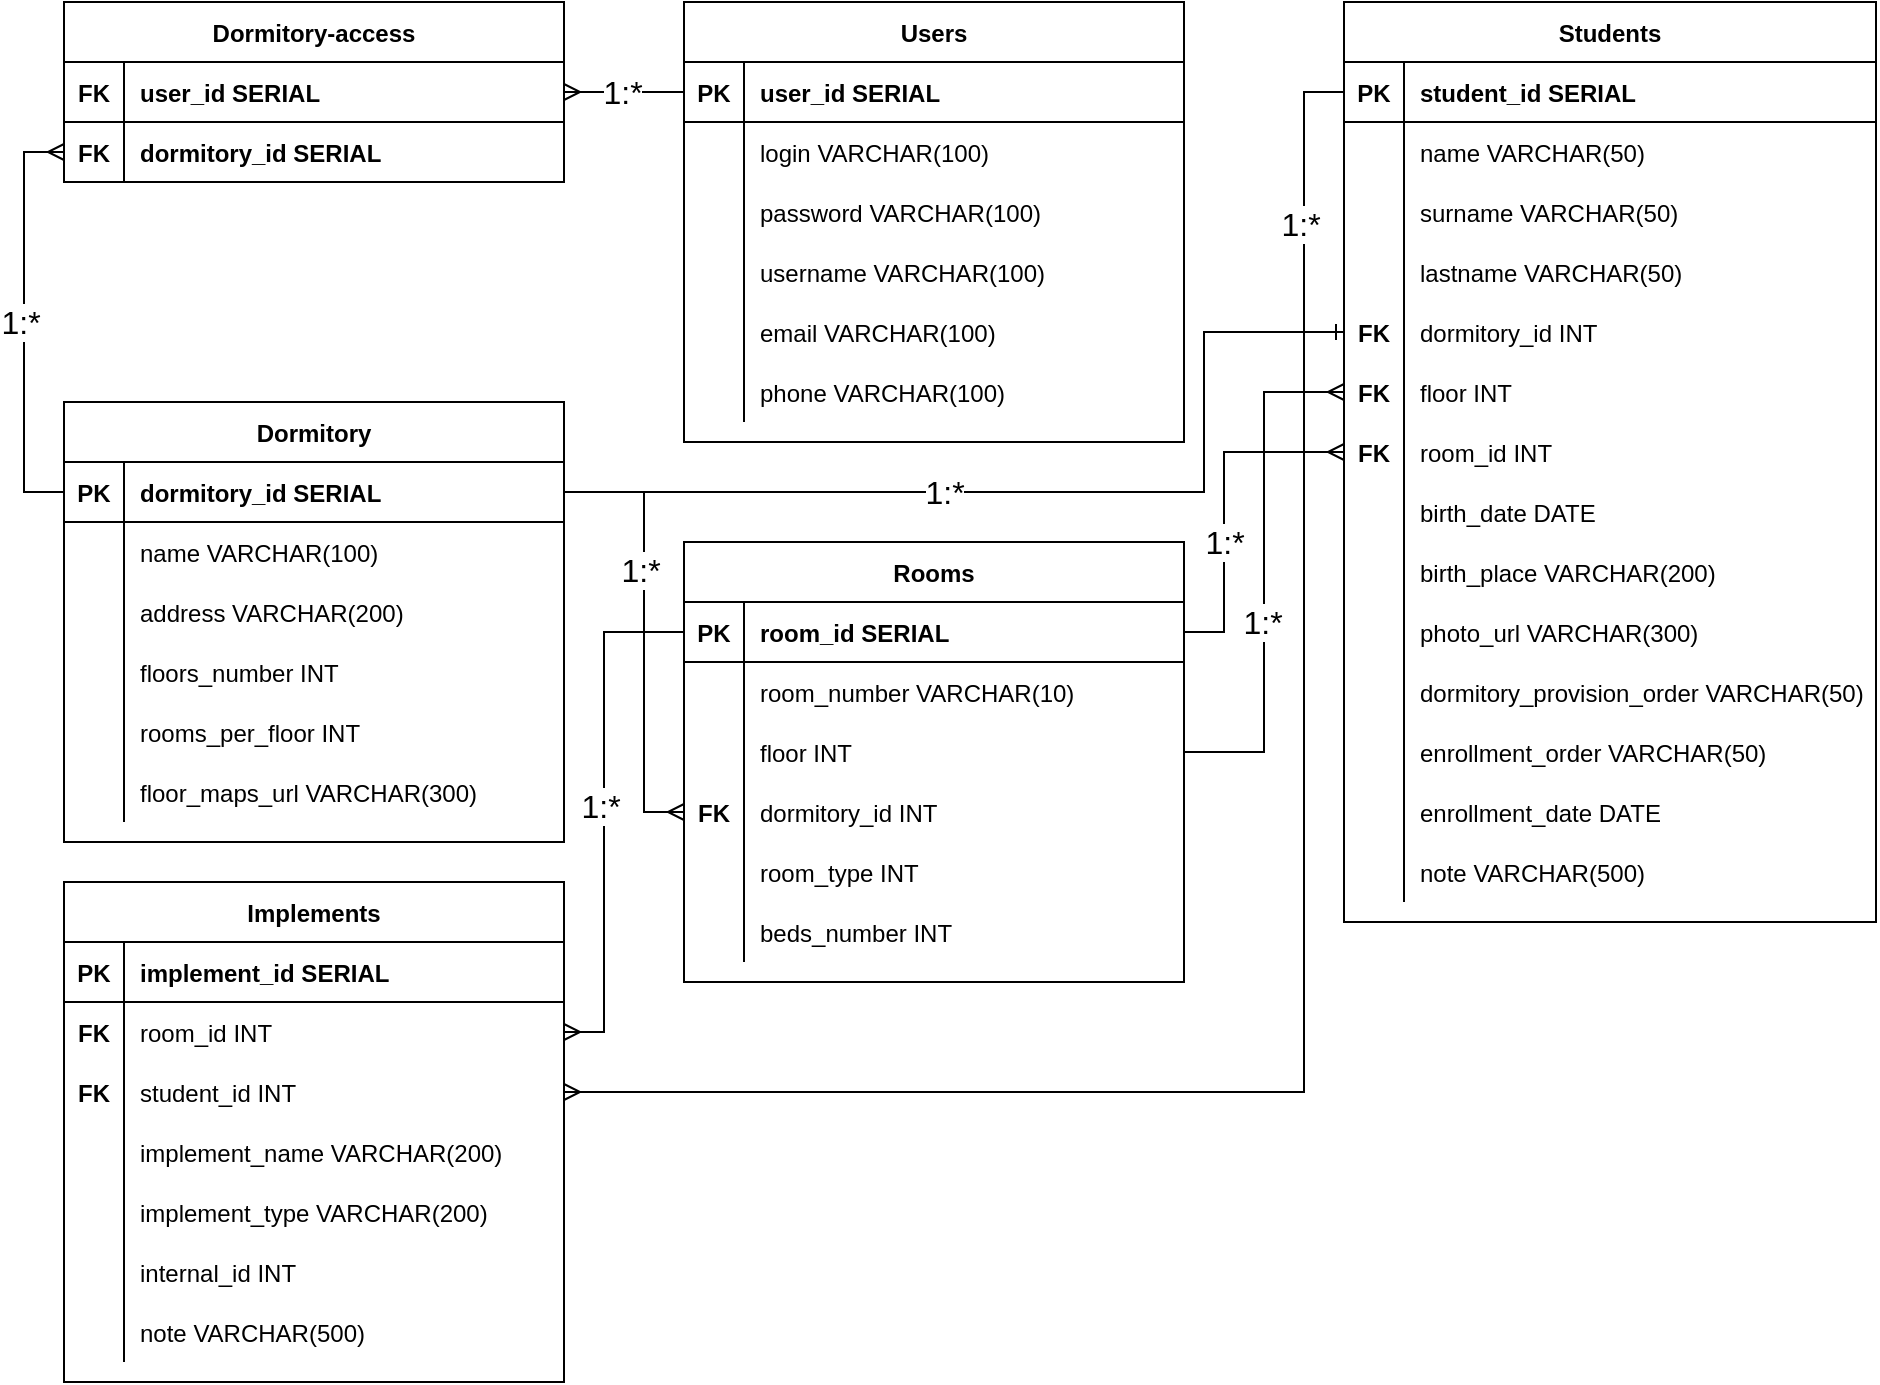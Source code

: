 <mxfile version="22.1.8" type="github">
  <diagram name="Страница — 1" id="2twtzxO1_h7WXQOhaJLX">
    <mxGraphModel dx="1889" dy="571" grid="1" gridSize="10" guides="1" tooltips="1" connect="1" arrows="1" fold="1" page="1" pageScale="1" pageWidth="827" pageHeight="1169" math="0" shadow="0">
      <root>
        <mxCell id="0" />
        <mxCell id="1" parent="0" />
        <mxCell id="hu3KizZ-rJHb__WASG35-1" value="Students" style="shape=table;startSize=30;container=1;collapsible=1;childLayout=tableLayout;fixedRows=1;rowLines=0;fontStyle=1;align=center;resizeLast=1;" parent="1" vertex="1">
          <mxGeometry x="440" y="120" width="266" height="460" as="geometry" />
        </mxCell>
        <mxCell id="hu3KizZ-rJHb__WASG35-2" value="" style="shape=partialRectangle;collapsible=0;dropTarget=0;pointerEvents=0;fillColor=none;points=[[0,0.5],[1,0.5]];portConstraint=eastwest;top=0;left=0;right=0;bottom=1;" parent="hu3KizZ-rJHb__WASG35-1" vertex="1">
          <mxGeometry y="30" width="266" height="30" as="geometry" />
        </mxCell>
        <mxCell id="hu3KizZ-rJHb__WASG35-3" value="PK" style="shape=partialRectangle;overflow=hidden;connectable=0;fillColor=none;top=0;left=0;bottom=0;right=0;fontStyle=1;" parent="hu3KizZ-rJHb__WASG35-2" vertex="1">
          <mxGeometry width="30" height="30" as="geometry">
            <mxRectangle width="30" height="30" as="alternateBounds" />
          </mxGeometry>
        </mxCell>
        <mxCell id="hu3KizZ-rJHb__WASG35-4" value="student_id SERIAL" style="shape=partialRectangle;overflow=hidden;connectable=0;fillColor=none;top=0;left=0;bottom=0;right=0;align=left;spacingLeft=6;fontStyle=1;" parent="hu3KizZ-rJHb__WASG35-2" vertex="1">
          <mxGeometry x="30" width="236" height="30" as="geometry">
            <mxRectangle width="236" height="30" as="alternateBounds" />
          </mxGeometry>
        </mxCell>
        <mxCell id="hu3KizZ-rJHb__WASG35-5" value="" style="shape=partialRectangle;collapsible=0;dropTarget=0;pointerEvents=0;fillColor=none;points=[[0,0.5],[1,0.5]];portConstraint=eastwest;top=0;left=0;right=0;bottom=0;" parent="hu3KizZ-rJHb__WASG35-1" vertex="1">
          <mxGeometry y="60" width="266" height="30" as="geometry" />
        </mxCell>
        <mxCell id="hu3KizZ-rJHb__WASG35-6" value="" style="shape=partialRectangle;overflow=hidden;connectable=0;fillColor=none;top=0;left=0;bottom=0;right=0;" parent="hu3KizZ-rJHb__WASG35-5" vertex="1">
          <mxGeometry width="30" height="30" as="geometry">
            <mxRectangle width="30" height="30" as="alternateBounds" />
          </mxGeometry>
        </mxCell>
        <mxCell id="hu3KizZ-rJHb__WASG35-7" value="name VARCHAR(50)" style="shape=partialRectangle;overflow=hidden;connectable=0;fillColor=none;top=0;left=0;bottom=0;right=0;align=left;spacingLeft=6;" parent="hu3KizZ-rJHb__WASG35-5" vertex="1">
          <mxGeometry x="30" width="236" height="30" as="geometry">
            <mxRectangle width="236" height="30" as="alternateBounds" />
          </mxGeometry>
        </mxCell>
        <mxCell id="hu3KizZ-rJHb__WASG35-8" value="" style="shape=partialRectangle;collapsible=0;dropTarget=0;pointerEvents=0;fillColor=none;points=[[0,0.5],[1,0.5]];portConstraint=eastwest;top=0;left=0;right=0;bottom=0;" parent="hu3KizZ-rJHb__WASG35-1" vertex="1">
          <mxGeometry y="90" width="266" height="30" as="geometry" />
        </mxCell>
        <mxCell id="hu3KizZ-rJHb__WASG35-9" value="" style="shape=partialRectangle;overflow=hidden;connectable=0;fillColor=none;top=0;left=0;bottom=0;right=0;" parent="hu3KizZ-rJHb__WASG35-8" vertex="1">
          <mxGeometry width="30" height="30" as="geometry">
            <mxRectangle width="30" height="30" as="alternateBounds" />
          </mxGeometry>
        </mxCell>
        <mxCell id="hu3KizZ-rJHb__WASG35-10" value="surname VARCHAR(50)" style="shape=partialRectangle;overflow=hidden;connectable=0;fillColor=none;top=0;left=0;bottom=0;right=0;align=left;spacingLeft=6;" parent="hu3KizZ-rJHb__WASG35-8" vertex="1">
          <mxGeometry x="30" width="236" height="30" as="geometry">
            <mxRectangle width="236" height="30" as="alternateBounds" />
          </mxGeometry>
        </mxCell>
        <mxCell id="hu3KizZ-rJHb__WASG35-11" value="" style="shape=partialRectangle;collapsible=0;dropTarget=0;pointerEvents=0;fillColor=none;points=[[0,0.5],[1,0.5]];portConstraint=eastwest;top=0;left=0;right=0;bottom=0;" parent="hu3KizZ-rJHb__WASG35-1" vertex="1">
          <mxGeometry y="120" width="266" height="30" as="geometry" />
        </mxCell>
        <mxCell id="hu3KizZ-rJHb__WASG35-12" value="" style="shape=partialRectangle;overflow=hidden;connectable=0;fillColor=none;top=0;left=0;bottom=0;right=0;" parent="hu3KizZ-rJHb__WASG35-11" vertex="1">
          <mxGeometry width="30" height="30" as="geometry">
            <mxRectangle width="30" height="30" as="alternateBounds" />
          </mxGeometry>
        </mxCell>
        <mxCell id="hu3KizZ-rJHb__WASG35-13" value="lastname VARCHAR(50)" style="shape=partialRectangle;overflow=hidden;connectable=0;fillColor=none;top=0;left=0;bottom=0;right=0;align=left;spacingLeft=6;" parent="hu3KizZ-rJHb__WASG35-11" vertex="1">
          <mxGeometry x="30" width="236" height="30" as="geometry">
            <mxRectangle width="236" height="30" as="alternateBounds" />
          </mxGeometry>
        </mxCell>
        <mxCell id="hu3KizZ-rJHb__WASG35-14" value="" style="shape=partialRectangle;collapsible=0;dropTarget=0;pointerEvents=0;fillColor=none;points=[[0,0.5],[1,0.5]];portConstraint=eastwest;top=0;left=0;right=0;bottom=0;" parent="hu3KizZ-rJHb__WASG35-1" vertex="1">
          <mxGeometry y="150" width="266" height="30" as="geometry" />
        </mxCell>
        <mxCell id="hu3KizZ-rJHb__WASG35-15" value="FK" style="shape=partialRectangle;overflow=hidden;connectable=0;fillColor=none;top=0;left=0;bottom=0;right=0;fontStyle=1" parent="hu3KizZ-rJHb__WASG35-14" vertex="1">
          <mxGeometry width="30" height="30" as="geometry">
            <mxRectangle width="30" height="30" as="alternateBounds" />
          </mxGeometry>
        </mxCell>
        <mxCell id="hu3KizZ-rJHb__WASG35-16" value="dormitory_id INT" style="shape=partialRectangle;overflow=hidden;connectable=0;fillColor=none;top=0;left=0;bottom=0;right=0;align=left;spacingLeft=6;" parent="hu3KizZ-rJHb__WASG35-14" vertex="1">
          <mxGeometry x="30" width="236" height="30" as="geometry">
            <mxRectangle width="236" height="30" as="alternateBounds" />
          </mxGeometry>
        </mxCell>
        <mxCell id="hu3KizZ-rJHb__WASG35-36" value="" style="shape=partialRectangle;collapsible=0;dropTarget=0;pointerEvents=0;fillColor=none;points=[[0,0.5],[1,0.5]];portConstraint=eastwest;top=0;left=0;right=0;bottom=0;" parent="hu3KizZ-rJHb__WASG35-1" vertex="1">
          <mxGeometry y="180" width="266" height="30" as="geometry" />
        </mxCell>
        <mxCell id="hu3KizZ-rJHb__WASG35-37" value="FK" style="shape=partialRectangle;overflow=hidden;connectable=0;fillColor=none;top=0;left=0;bottom=0;right=0;fontStyle=1" parent="hu3KizZ-rJHb__WASG35-36" vertex="1">
          <mxGeometry width="30" height="30" as="geometry">
            <mxRectangle width="30" height="30" as="alternateBounds" />
          </mxGeometry>
        </mxCell>
        <mxCell id="hu3KizZ-rJHb__WASG35-38" value="floor INT" style="shape=partialRectangle;overflow=hidden;connectable=0;fillColor=none;top=0;left=0;bottom=0;right=0;align=left;spacingLeft=6;" parent="hu3KizZ-rJHb__WASG35-36" vertex="1">
          <mxGeometry x="30" width="236" height="30" as="geometry">
            <mxRectangle width="236" height="30" as="alternateBounds" />
          </mxGeometry>
        </mxCell>
        <mxCell id="hu3KizZ-rJHb__WASG35-39" value="" style="shape=partialRectangle;collapsible=0;dropTarget=0;pointerEvents=0;fillColor=none;points=[[0,0.5],[1,0.5]];portConstraint=eastwest;top=0;left=0;right=0;bottom=0;" parent="hu3KizZ-rJHb__WASG35-1" vertex="1">
          <mxGeometry y="210" width="266" height="30" as="geometry" />
        </mxCell>
        <mxCell id="hu3KizZ-rJHb__WASG35-40" value="FK" style="shape=partialRectangle;overflow=hidden;connectable=0;fillColor=none;top=0;left=0;bottom=0;right=0;fontStyle=1" parent="hu3KizZ-rJHb__WASG35-39" vertex="1">
          <mxGeometry width="30" height="30" as="geometry">
            <mxRectangle width="30" height="30" as="alternateBounds" />
          </mxGeometry>
        </mxCell>
        <mxCell id="hu3KizZ-rJHb__WASG35-41" value="room_id INT" style="shape=partialRectangle;overflow=hidden;connectable=0;fillColor=none;top=0;left=0;bottom=0;right=0;align=left;spacingLeft=6;" parent="hu3KizZ-rJHb__WASG35-39" vertex="1">
          <mxGeometry x="30" width="236" height="30" as="geometry">
            <mxRectangle width="236" height="30" as="alternateBounds" />
          </mxGeometry>
        </mxCell>
        <mxCell id="hu3KizZ-rJHb__WASG35-42" value="" style="shape=partialRectangle;collapsible=0;dropTarget=0;pointerEvents=0;fillColor=none;points=[[0,0.5],[1,0.5]];portConstraint=eastwest;top=0;left=0;right=0;bottom=0;" parent="hu3KizZ-rJHb__WASG35-1" vertex="1">
          <mxGeometry y="240" width="266" height="30" as="geometry" />
        </mxCell>
        <mxCell id="hu3KizZ-rJHb__WASG35-43" value="" style="shape=partialRectangle;overflow=hidden;connectable=0;fillColor=none;top=0;left=0;bottom=0;right=0;" parent="hu3KizZ-rJHb__WASG35-42" vertex="1">
          <mxGeometry width="30" height="30" as="geometry">
            <mxRectangle width="30" height="30" as="alternateBounds" />
          </mxGeometry>
        </mxCell>
        <mxCell id="hu3KizZ-rJHb__WASG35-44" value="birth_date DATE" style="shape=partialRectangle;overflow=hidden;connectable=0;fillColor=none;top=0;left=0;bottom=0;right=0;align=left;spacingLeft=6;" parent="hu3KizZ-rJHb__WASG35-42" vertex="1">
          <mxGeometry x="30" width="236" height="30" as="geometry">
            <mxRectangle width="236" height="30" as="alternateBounds" />
          </mxGeometry>
        </mxCell>
        <mxCell id="tnhvwrG5UX3Bv0iWoxQa-13" value="" style="shape=partialRectangle;collapsible=0;dropTarget=0;pointerEvents=0;fillColor=none;points=[[0,0.5],[1,0.5]];portConstraint=eastwest;top=0;left=0;right=0;bottom=0;" parent="hu3KizZ-rJHb__WASG35-1" vertex="1">
          <mxGeometry y="270" width="266" height="30" as="geometry" />
        </mxCell>
        <mxCell id="tnhvwrG5UX3Bv0iWoxQa-14" value="" style="shape=partialRectangle;overflow=hidden;connectable=0;fillColor=none;top=0;left=0;bottom=0;right=0;" parent="tnhvwrG5UX3Bv0iWoxQa-13" vertex="1">
          <mxGeometry width="30" height="30" as="geometry">
            <mxRectangle width="30" height="30" as="alternateBounds" />
          </mxGeometry>
        </mxCell>
        <mxCell id="tnhvwrG5UX3Bv0iWoxQa-15" value="birth_place VARCHAR(200)" style="shape=partialRectangle;overflow=hidden;connectable=0;fillColor=none;top=0;left=0;bottom=0;right=0;align=left;spacingLeft=6;" parent="tnhvwrG5UX3Bv0iWoxQa-13" vertex="1">
          <mxGeometry x="30" width="236" height="30" as="geometry">
            <mxRectangle width="236" height="30" as="alternateBounds" />
          </mxGeometry>
        </mxCell>
        <mxCell id="tnhvwrG5UX3Bv0iWoxQa-1" value="" style="shape=partialRectangle;collapsible=0;dropTarget=0;pointerEvents=0;fillColor=none;points=[[0,0.5],[1,0.5]];portConstraint=eastwest;top=0;left=0;right=0;bottom=0;" parent="hu3KizZ-rJHb__WASG35-1" vertex="1">
          <mxGeometry y="300" width="266" height="30" as="geometry" />
        </mxCell>
        <mxCell id="tnhvwrG5UX3Bv0iWoxQa-2" value="" style="shape=partialRectangle;overflow=hidden;connectable=0;fillColor=none;top=0;left=0;bottom=0;right=0;" parent="tnhvwrG5UX3Bv0iWoxQa-1" vertex="1">
          <mxGeometry width="30" height="30" as="geometry">
            <mxRectangle width="30" height="30" as="alternateBounds" />
          </mxGeometry>
        </mxCell>
        <mxCell id="tnhvwrG5UX3Bv0iWoxQa-3" value="photo_url VARCHAR(300)" style="shape=partialRectangle;overflow=hidden;connectable=0;fillColor=none;top=0;left=0;bottom=0;right=0;align=left;spacingLeft=6;" parent="tnhvwrG5UX3Bv0iWoxQa-1" vertex="1">
          <mxGeometry x="30" width="236" height="30" as="geometry">
            <mxRectangle width="236" height="30" as="alternateBounds" />
          </mxGeometry>
        </mxCell>
        <mxCell id="tnhvwrG5UX3Bv0iWoxQa-7" value="" style="shape=partialRectangle;collapsible=0;dropTarget=0;pointerEvents=0;fillColor=none;points=[[0,0.5],[1,0.5]];portConstraint=eastwest;top=0;left=0;right=0;bottom=0;" parent="hu3KizZ-rJHb__WASG35-1" vertex="1">
          <mxGeometry y="330" width="266" height="30" as="geometry" />
        </mxCell>
        <mxCell id="tnhvwrG5UX3Bv0iWoxQa-8" value="" style="shape=partialRectangle;overflow=hidden;connectable=0;fillColor=none;top=0;left=0;bottom=0;right=0;" parent="tnhvwrG5UX3Bv0iWoxQa-7" vertex="1">
          <mxGeometry width="30" height="30" as="geometry">
            <mxRectangle width="30" height="30" as="alternateBounds" />
          </mxGeometry>
        </mxCell>
        <mxCell id="tnhvwrG5UX3Bv0iWoxQa-9" value="dormitory_provision_order VARCHAR(50)" style="shape=partialRectangle;overflow=hidden;connectable=0;fillColor=none;top=0;left=0;bottom=0;right=0;align=left;spacingLeft=6;" parent="tnhvwrG5UX3Bv0iWoxQa-7" vertex="1">
          <mxGeometry x="30" width="236" height="30" as="geometry">
            <mxRectangle width="236" height="30" as="alternateBounds" />
          </mxGeometry>
        </mxCell>
        <mxCell id="tnhvwrG5UX3Bv0iWoxQa-4" value="" style="shape=partialRectangle;collapsible=0;dropTarget=0;pointerEvents=0;fillColor=none;points=[[0,0.5],[1,0.5]];portConstraint=eastwest;top=0;left=0;right=0;bottom=0;" parent="hu3KizZ-rJHb__WASG35-1" vertex="1">
          <mxGeometry y="360" width="266" height="30" as="geometry" />
        </mxCell>
        <mxCell id="tnhvwrG5UX3Bv0iWoxQa-5" value="" style="shape=partialRectangle;overflow=hidden;connectable=0;fillColor=none;top=0;left=0;bottom=0;right=0;" parent="tnhvwrG5UX3Bv0iWoxQa-4" vertex="1">
          <mxGeometry width="30" height="30" as="geometry">
            <mxRectangle width="30" height="30" as="alternateBounds" />
          </mxGeometry>
        </mxCell>
        <mxCell id="tnhvwrG5UX3Bv0iWoxQa-6" value="enrollment_order VARCHAR(50)" style="shape=partialRectangle;overflow=hidden;connectable=0;fillColor=none;top=0;left=0;bottom=0;right=0;align=left;spacingLeft=6;" parent="tnhvwrG5UX3Bv0iWoxQa-4" vertex="1">
          <mxGeometry x="30" width="236" height="30" as="geometry">
            <mxRectangle width="236" height="30" as="alternateBounds" />
          </mxGeometry>
        </mxCell>
        <mxCell id="tnhvwrG5UX3Bv0iWoxQa-10" value="" style="shape=partialRectangle;collapsible=0;dropTarget=0;pointerEvents=0;fillColor=none;points=[[0,0.5],[1,0.5]];portConstraint=eastwest;top=0;left=0;right=0;bottom=0;" parent="hu3KizZ-rJHb__WASG35-1" vertex="1">
          <mxGeometry y="390" width="266" height="30" as="geometry" />
        </mxCell>
        <mxCell id="tnhvwrG5UX3Bv0iWoxQa-11" value="" style="shape=partialRectangle;overflow=hidden;connectable=0;fillColor=none;top=0;left=0;bottom=0;right=0;" parent="tnhvwrG5UX3Bv0iWoxQa-10" vertex="1">
          <mxGeometry width="30" height="30" as="geometry">
            <mxRectangle width="30" height="30" as="alternateBounds" />
          </mxGeometry>
        </mxCell>
        <mxCell id="tnhvwrG5UX3Bv0iWoxQa-12" value="enrollment_date DATE" style="shape=partialRectangle;overflow=hidden;connectable=0;fillColor=none;top=0;left=0;bottom=0;right=0;align=left;spacingLeft=6;" parent="tnhvwrG5UX3Bv0iWoxQa-10" vertex="1">
          <mxGeometry x="30" width="236" height="30" as="geometry">
            <mxRectangle width="236" height="30" as="alternateBounds" />
          </mxGeometry>
        </mxCell>
        <mxCell id="hDJ1KZS9nycGnix6XqP1-1" value="" style="shape=partialRectangle;collapsible=0;dropTarget=0;pointerEvents=0;fillColor=none;points=[[0,0.5],[1,0.5]];portConstraint=eastwest;top=0;left=0;right=0;bottom=0;" parent="hu3KizZ-rJHb__WASG35-1" vertex="1">
          <mxGeometry y="420" width="266" height="30" as="geometry" />
        </mxCell>
        <mxCell id="hDJ1KZS9nycGnix6XqP1-2" value="" style="shape=partialRectangle;overflow=hidden;connectable=0;fillColor=none;top=0;left=0;bottom=0;right=0;" parent="hDJ1KZS9nycGnix6XqP1-1" vertex="1">
          <mxGeometry width="30" height="30" as="geometry">
            <mxRectangle width="30" height="30" as="alternateBounds" />
          </mxGeometry>
        </mxCell>
        <mxCell id="hDJ1KZS9nycGnix6XqP1-3" value="note VARCHAR(500)" style="shape=partialRectangle;overflow=hidden;connectable=0;fillColor=none;top=0;left=0;bottom=0;right=0;align=left;spacingLeft=6;" parent="hDJ1KZS9nycGnix6XqP1-1" vertex="1">
          <mxGeometry x="30" width="236" height="30" as="geometry">
            <mxRectangle width="236" height="30" as="alternateBounds" />
          </mxGeometry>
        </mxCell>
        <mxCell id="hu3KizZ-rJHb__WASG35-20" value="Users" style="shape=table;startSize=30;container=1;collapsible=1;childLayout=tableLayout;fixedRows=1;rowLines=0;fontStyle=1;align=center;resizeLast=1;" parent="1" vertex="1">
          <mxGeometry x="110" y="120" width="250" height="220" as="geometry" />
        </mxCell>
        <mxCell id="hu3KizZ-rJHb__WASG35-21" value="" style="shape=partialRectangle;collapsible=0;dropTarget=0;pointerEvents=0;fillColor=none;points=[[0,0.5],[1,0.5]];portConstraint=eastwest;top=0;left=0;right=0;bottom=1;" parent="hu3KizZ-rJHb__WASG35-20" vertex="1">
          <mxGeometry y="30" width="250" height="30" as="geometry" />
        </mxCell>
        <mxCell id="hu3KizZ-rJHb__WASG35-22" value="PK" style="shape=partialRectangle;overflow=hidden;connectable=0;fillColor=none;top=0;left=0;bottom=0;right=0;fontStyle=1;" parent="hu3KizZ-rJHb__WASG35-21" vertex="1">
          <mxGeometry width="30" height="30" as="geometry">
            <mxRectangle width="30" height="30" as="alternateBounds" />
          </mxGeometry>
        </mxCell>
        <mxCell id="hu3KizZ-rJHb__WASG35-23" value="user_id SERIAL" style="shape=partialRectangle;overflow=hidden;connectable=0;fillColor=none;top=0;left=0;bottom=0;right=0;align=left;spacingLeft=6;fontStyle=1;" parent="hu3KizZ-rJHb__WASG35-21" vertex="1">
          <mxGeometry x="30" width="220" height="30" as="geometry">
            <mxRectangle width="220" height="30" as="alternateBounds" />
          </mxGeometry>
        </mxCell>
        <mxCell id="hu3KizZ-rJHb__WASG35-24" value="" style="shape=partialRectangle;collapsible=0;dropTarget=0;pointerEvents=0;fillColor=none;points=[[0,0.5],[1,0.5]];portConstraint=eastwest;top=0;left=0;right=0;bottom=0;" parent="hu3KizZ-rJHb__WASG35-20" vertex="1">
          <mxGeometry y="60" width="250" height="30" as="geometry" />
        </mxCell>
        <mxCell id="hu3KizZ-rJHb__WASG35-25" value="" style="shape=partialRectangle;overflow=hidden;connectable=0;fillColor=none;top=0;left=0;bottom=0;right=0;" parent="hu3KizZ-rJHb__WASG35-24" vertex="1">
          <mxGeometry width="30" height="30" as="geometry">
            <mxRectangle width="30" height="30" as="alternateBounds" />
          </mxGeometry>
        </mxCell>
        <mxCell id="hu3KizZ-rJHb__WASG35-26" value="login VARCHAR(100)" style="shape=partialRectangle;overflow=hidden;connectable=0;fillColor=none;top=0;left=0;bottom=0;right=0;align=left;spacingLeft=6;" parent="hu3KizZ-rJHb__WASG35-24" vertex="1">
          <mxGeometry x="30" width="220" height="30" as="geometry">
            <mxRectangle width="220" height="30" as="alternateBounds" />
          </mxGeometry>
        </mxCell>
        <mxCell id="hu3KizZ-rJHb__WASG35-27" value="" style="shape=partialRectangle;collapsible=0;dropTarget=0;pointerEvents=0;fillColor=none;points=[[0,0.5],[1,0.5]];portConstraint=eastwest;top=0;left=0;right=0;bottom=0;" parent="hu3KizZ-rJHb__WASG35-20" vertex="1">
          <mxGeometry y="90" width="250" height="30" as="geometry" />
        </mxCell>
        <mxCell id="hu3KizZ-rJHb__WASG35-28" value="" style="shape=partialRectangle;overflow=hidden;connectable=0;fillColor=none;top=0;left=0;bottom=0;right=0;" parent="hu3KizZ-rJHb__WASG35-27" vertex="1">
          <mxGeometry width="30" height="30" as="geometry">
            <mxRectangle width="30" height="30" as="alternateBounds" />
          </mxGeometry>
        </mxCell>
        <mxCell id="hu3KizZ-rJHb__WASG35-29" value="password VARCHAR(100)" style="shape=partialRectangle;overflow=hidden;connectable=0;fillColor=none;top=0;left=0;bottom=0;right=0;align=left;spacingLeft=6;" parent="hu3KizZ-rJHb__WASG35-27" vertex="1">
          <mxGeometry x="30" width="220" height="30" as="geometry">
            <mxRectangle width="220" height="30" as="alternateBounds" />
          </mxGeometry>
        </mxCell>
        <mxCell id="tnhvwrG5UX3Bv0iWoxQa-86" value="" style="shape=partialRectangle;collapsible=0;dropTarget=0;pointerEvents=0;fillColor=none;points=[[0,0.5],[1,0.5]];portConstraint=eastwest;top=0;left=0;right=0;bottom=0;" parent="hu3KizZ-rJHb__WASG35-20" vertex="1">
          <mxGeometry y="120" width="250" height="30" as="geometry" />
        </mxCell>
        <mxCell id="tnhvwrG5UX3Bv0iWoxQa-87" value="" style="shape=partialRectangle;overflow=hidden;connectable=0;fillColor=none;top=0;left=0;bottom=0;right=0;" parent="tnhvwrG5UX3Bv0iWoxQa-86" vertex="1">
          <mxGeometry width="30" height="30" as="geometry">
            <mxRectangle width="30" height="30" as="alternateBounds" />
          </mxGeometry>
        </mxCell>
        <mxCell id="tnhvwrG5UX3Bv0iWoxQa-88" value="username VARCHAR(100)" style="shape=partialRectangle;overflow=hidden;connectable=0;fillColor=none;top=0;left=0;bottom=0;right=0;align=left;spacingLeft=6;" parent="tnhvwrG5UX3Bv0iWoxQa-86" vertex="1">
          <mxGeometry x="30" width="220" height="30" as="geometry">
            <mxRectangle width="220" height="30" as="alternateBounds" />
          </mxGeometry>
        </mxCell>
        <mxCell id="hu3KizZ-rJHb__WASG35-30" value="" style="shape=partialRectangle;collapsible=0;dropTarget=0;pointerEvents=0;fillColor=none;points=[[0,0.5],[1,0.5]];portConstraint=eastwest;top=0;left=0;right=0;bottom=0;" parent="hu3KizZ-rJHb__WASG35-20" vertex="1">
          <mxGeometry y="150" width="250" height="30" as="geometry" />
        </mxCell>
        <mxCell id="hu3KizZ-rJHb__WASG35-31" value="" style="shape=partialRectangle;overflow=hidden;connectable=0;fillColor=none;top=0;left=0;bottom=0;right=0;" parent="hu3KizZ-rJHb__WASG35-30" vertex="1">
          <mxGeometry width="30" height="30" as="geometry">
            <mxRectangle width="30" height="30" as="alternateBounds" />
          </mxGeometry>
        </mxCell>
        <mxCell id="hu3KizZ-rJHb__WASG35-32" value="email VARCHAR(100)" style="shape=partialRectangle;overflow=hidden;connectable=0;fillColor=none;top=0;left=0;bottom=0;right=0;align=left;spacingLeft=6;" parent="hu3KizZ-rJHb__WASG35-30" vertex="1">
          <mxGeometry x="30" width="220" height="30" as="geometry">
            <mxRectangle width="220" height="30" as="alternateBounds" />
          </mxGeometry>
        </mxCell>
        <mxCell id="hu3KizZ-rJHb__WASG35-33" value="" style="shape=partialRectangle;collapsible=0;dropTarget=0;pointerEvents=0;fillColor=none;points=[[0,0.5],[1,0.5]];portConstraint=eastwest;top=0;left=0;right=0;bottom=0;" parent="hu3KizZ-rJHb__WASG35-20" vertex="1">
          <mxGeometry y="180" width="250" height="30" as="geometry" />
        </mxCell>
        <mxCell id="hu3KizZ-rJHb__WASG35-34" value="" style="shape=partialRectangle;overflow=hidden;connectable=0;fillColor=none;top=0;left=0;bottom=0;right=0;" parent="hu3KizZ-rJHb__WASG35-33" vertex="1">
          <mxGeometry width="30" height="30" as="geometry">
            <mxRectangle width="30" height="30" as="alternateBounds" />
          </mxGeometry>
        </mxCell>
        <mxCell id="hu3KizZ-rJHb__WASG35-35" value="phone VARCHAR(100)" style="shape=partialRectangle;overflow=hidden;connectable=0;fillColor=none;top=0;left=0;bottom=0;right=0;align=left;spacingLeft=6;" parent="hu3KizZ-rJHb__WASG35-33" vertex="1">
          <mxGeometry x="30" width="220" height="30" as="geometry">
            <mxRectangle width="220" height="30" as="alternateBounds" />
          </mxGeometry>
        </mxCell>
        <mxCell id="tnhvwrG5UX3Bv0iWoxQa-19" value="Dormitory" style="shape=table;startSize=30;container=1;collapsible=1;childLayout=tableLayout;fixedRows=1;rowLines=0;fontStyle=1;align=center;resizeLast=1;" parent="1" vertex="1">
          <mxGeometry x="-200" y="320" width="250" height="220" as="geometry" />
        </mxCell>
        <mxCell id="tnhvwrG5UX3Bv0iWoxQa-20" value="" style="shape=partialRectangle;collapsible=0;dropTarget=0;pointerEvents=0;fillColor=none;points=[[0,0.5],[1,0.5]];portConstraint=eastwest;top=0;left=0;right=0;bottom=1;" parent="tnhvwrG5UX3Bv0iWoxQa-19" vertex="1">
          <mxGeometry y="30" width="250" height="30" as="geometry" />
        </mxCell>
        <mxCell id="tnhvwrG5UX3Bv0iWoxQa-21" value="PK" style="shape=partialRectangle;overflow=hidden;connectable=0;fillColor=none;top=0;left=0;bottom=0;right=0;fontStyle=1;" parent="tnhvwrG5UX3Bv0iWoxQa-20" vertex="1">
          <mxGeometry width="30" height="30" as="geometry">
            <mxRectangle width="30" height="30" as="alternateBounds" />
          </mxGeometry>
        </mxCell>
        <mxCell id="tnhvwrG5UX3Bv0iWoxQa-22" value="dormitory_id SERIAL" style="shape=partialRectangle;overflow=hidden;connectable=0;fillColor=none;top=0;left=0;bottom=0;right=0;align=left;spacingLeft=6;fontStyle=1;" parent="tnhvwrG5UX3Bv0iWoxQa-20" vertex="1">
          <mxGeometry x="30" width="220" height="30" as="geometry">
            <mxRectangle width="220" height="30" as="alternateBounds" />
          </mxGeometry>
        </mxCell>
        <mxCell id="tnhvwrG5UX3Bv0iWoxQa-23" value="" style="shape=partialRectangle;collapsible=0;dropTarget=0;pointerEvents=0;fillColor=none;points=[[0,0.5],[1,0.5]];portConstraint=eastwest;top=0;left=0;right=0;bottom=0;" parent="tnhvwrG5UX3Bv0iWoxQa-19" vertex="1">
          <mxGeometry y="60" width="250" height="30" as="geometry" />
        </mxCell>
        <mxCell id="tnhvwrG5UX3Bv0iWoxQa-24" value="" style="shape=partialRectangle;overflow=hidden;connectable=0;fillColor=none;top=0;left=0;bottom=0;right=0;" parent="tnhvwrG5UX3Bv0iWoxQa-23" vertex="1">
          <mxGeometry width="30" height="30" as="geometry">
            <mxRectangle width="30" height="30" as="alternateBounds" />
          </mxGeometry>
        </mxCell>
        <mxCell id="tnhvwrG5UX3Bv0iWoxQa-25" value="name VARCHAR(100)" style="shape=partialRectangle;overflow=hidden;connectable=0;fillColor=none;top=0;left=0;bottom=0;right=0;align=left;spacingLeft=6;" parent="tnhvwrG5UX3Bv0iWoxQa-23" vertex="1">
          <mxGeometry x="30" width="220" height="30" as="geometry">
            <mxRectangle width="220" height="30" as="alternateBounds" />
          </mxGeometry>
        </mxCell>
        <mxCell id="tnhvwrG5UX3Bv0iWoxQa-26" value="" style="shape=partialRectangle;collapsible=0;dropTarget=0;pointerEvents=0;fillColor=none;points=[[0,0.5],[1,0.5]];portConstraint=eastwest;top=0;left=0;right=0;bottom=0;" parent="tnhvwrG5UX3Bv0iWoxQa-19" vertex="1">
          <mxGeometry y="90" width="250" height="30" as="geometry" />
        </mxCell>
        <mxCell id="tnhvwrG5UX3Bv0iWoxQa-27" value="" style="shape=partialRectangle;overflow=hidden;connectable=0;fillColor=none;top=0;left=0;bottom=0;right=0;" parent="tnhvwrG5UX3Bv0iWoxQa-26" vertex="1">
          <mxGeometry width="30" height="30" as="geometry">
            <mxRectangle width="30" height="30" as="alternateBounds" />
          </mxGeometry>
        </mxCell>
        <mxCell id="tnhvwrG5UX3Bv0iWoxQa-28" value="address VARCHAR(200)" style="shape=partialRectangle;overflow=hidden;connectable=0;fillColor=none;top=0;left=0;bottom=0;right=0;align=left;spacingLeft=6;" parent="tnhvwrG5UX3Bv0iWoxQa-26" vertex="1">
          <mxGeometry x="30" width="220" height="30" as="geometry">
            <mxRectangle width="220" height="30" as="alternateBounds" />
          </mxGeometry>
        </mxCell>
        <mxCell id="tnhvwrG5UX3Bv0iWoxQa-29" value="" style="shape=partialRectangle;collapsible=0;dropTarget=0;pointerEvents=0;fillColor=none;points=[[0,0.5],[1,0.5]];portConstraint=eastwest;top=0;left=0;right=0;bottom=0;" parent="tnhvwrG5UX3Bv0iWoxQa-19" vertex="1">
          <mxGeometry y="120" width="250" height="30" as="geometry" />
        </mxCell>
        <mxCell id="tnhvwrG5UX3Bv0iWoxQa-30" value="" style="shape=partialRectangle;overflow=hidden;connectable=0;fillColor=none;top=0;left=0;bottom=0;right=0;" parent="tnhvwrG5UX3Bv0iWoxQa-29" vertex="1">
          <mxGeometry width="30" height="30" as="geometry">
            <mxRectangle width="30" height="30" as="alternateBounds" />
          </mxGeometry>
        </mxCell>
        <mxCell id="tnhvwrG5UX3Bv0iWoxQa-31" value="floors_number INT" style="shape=partialRectangle;overflow=hidden;connectable=0;fillColor=none;top=0;left=0;bottom=0;right=0;align=left;spacingLeft=6;" parent="tnhvwrG5UX3Bv0iWoxQa-29" vertex="1">
          <mxGeometry x="30" width="220" height="30" as="geometry">
            <mxRectangle width="220" height="30" as="alternateBounds" />
          </mxGeometry>
        </mxCell>
        <mxCell id="tnhvwrG5UX3Bv0iWoxQa-32" value="" style="shape=partialRectangle;collapsible=0;dropTarget=0;pointerEvents=0;fillColor=none;points=[[0,0.5],[1,0.5]];portConstraint=eastwest;top=0;left=0;right=0;bottom=0;" parent="tnhvwrG5UX3Bv0iWoxQa-19" vertex="1">
          <mxGeometry y="150" width="250" height="30" as="geometry" />
        </mxCell>
        <mxCell id="tnhvwrG5UX3Bv0iWoxQa-33" value="" style="shape=partialRectangle;overflow=hidden;connectable=0;fillColor=none;top=0;left=0;bottom=0;right=0;" parent="tnhvwrG5UX3Bv0iWoxQa-32" vertex="1">
          <mxGeometry width="30" height="30" as="geometry">
            <mxRectangle width="30" height="30" as="alternateBounds" />
          </mxGeometry>
        </mxCell>
        <mxCell id="tnhvwrG5UX3Bv0iWoxQa-34" value="rooms_per_floor INT" style="shape=partialRectangle;overflow=hidden;connectable=0;fillColor=none;top=0;left=0;bottom=0;right=0;align=left;spacingLeft=6;" parent="tnhvwrG5UX3Bv0iWoxQa-32" vertex="1">
          <mxGeometry x="30" width="220" height="30" as="geometry">
            <mxRectangle width="220" height="30" as="alternateBounds" />
          </mxGeometry>
        </mxCell>
        <mxCell id="tnhvwrG5UX3Bv0iWoxQa-35" value="" style="shape=partialRectangle;collapsible=0;dropTarget=0;pointerEvents=0;fillColor=none;points=[[0,0.5],[1,0.5]];portConstraint=eastwest;top=0;left=0;right=0;bottom=0;" parent="tnhvwrG5UX3Bv0iWoxQa-19" vertex="1">
          <mxGeometry y="180" width="250" height="30" as="geometry" />
        </mxCell>
        <mxCell id="tnhvwrG5UX3Bv0iWoxQa-36" value="" style="shape=partialRectangle;overflow=hidden;connectable=0;fillColor=none;top=0;left=0;bottom=0;right=0;" parent="tnhvwrG5UX3Bv0iWoxQa-35" vertex="1">
          <mxGeometry width="30" height="30" as="geometry">
            <mxRectangle width="30" height="30" as="alternateBounds" />
          </mxGeometry>
        </mxCell>
        <mxCell id="tnhvwrG5UX3Bv0iWoxQa-37" value="floor_maps_url VARCHAR(300)" style="shape=partialRectangle;overflow=hidden;connectable=0;fillColor=none;top=0;left=0;bottom=0;right=0;align=left;spacingLeft=6;" parent="tnhvwrG5UX3Bv0iWoxQa-35" vertex="1">
          <mxGeometry x="30" width="220" height="30" as="geometry">
            <mxRectangle width="220" height="30" as="alternateBounds" />
          </mxGeometry>
        </mxCell>
        <mxCell id="tnhvwrG5UX3Bv0iWoxQa-39" style="edgeStyle=orthogonalEdgeStyle;rounded=0;orthogonalLoop=1;jettySize=auto;html=1;exitX=1;exitY=0.5;exitDx=0;exitDy=0;entryX=0;entryY=0.5;entryDx=0;entryDy=0;endArrow=ERone;endFill=0;" parent="1" source="tnhvwrG5UX3Bv0iWoxQa-20" target="hu3KizZ-rJHb__WASG35-14" edge="1">
          <mxGeometry relative="1" as="geometry">
            <mxPoint x="340" y="390" as="sourcePoint" />
            <mxPoint x="414" y="280" as="targetPoint" />
            <Array as="points">
              <mxPoint x="370" y="365" />
              <mxPoint x="370" y="285" />
            </Array>
          </mxGeometry>
        </mxCell>
        <mxCell id="tnhvwrG5UX3Bv0iWoxQa-40" value="&lt;font style=&quot;font-size: 16px;&quot;&gt;1:*&lt;/font&gt;" style="edgeLabel;html=1;align=center;verticalAlign=middle;resizable=0;points=[];" parent="tnhvwrG5UX3Bv0iWoxQa-39" vertex="1" connectable="0">
          <mxGeometry x="-0.205" y="2" relative="1" as="geometry">
            <mxPoint x="3" y="2" as="offset" />
          </mxGeometry>
        </mxCell>
        <mxCell id="tnhvwrG5UX3Bv0iWoxQa-58" value="Dormitory-access" style="shape=table;startSize=30;container=1;collapsible=1;childLayout=tableLayout;fixedRows=1;rowLines=0;fontStyle=1;align=center;resizeLast=1;" parent="1" vertex="1">
          <mxGeometry x="-200" y="120" width="250" height="90" as="geometry" />
        </mxCell>
        <mxCell id="tnhvwrG5UX3Bv0iWoxQa-59" value="" style="shape=partialRectangle;collapsible=0;dropTarget=0;pointerEvents=0;fillColor=none;points=[[0,0.5],[1,0.5]];portConstraint=eastwest;top=0;left=0;right=0;bottom=1;" parent="tnhvwrG5UX3Bv0iWoxQa-58" vertex="1">
          <mxGeometry y="30" width="250" height="30" as="geometry" />
        </mxCell>
        <mxCell id="tnhvwrG5UX3Bv0iWoxQa-60" value="FK" style="shape=partialRectangle;overflow=hidden;connectable=0;fillColor=none;top=0;left=0;bottom=0;right=0;fontStyle=1;" parent="tnhvwrG5UX3Bv0iWoxQa-59" vertex="1">
          <mxGeometry width="30" height="30" as="geometry">
            <mxRectangle width="30" height="30" as="alternateBounds" />
          </mxGeometry>
        </mxCell>
        <mxCell id="tnhvwrG5UX3Bv0iWoxQa-61" value="user_id SERIAL" style="shape=partialRectangle;overflow=hidden;connectable=0;fillColor=none;top=0;left=0;bottom=0;right=0;align=left;spacingLeft=6;fontStyle=1;" parent="tnhvwrG5UX3Bv0iWoxQa-59" vertex="1">
          <mxGeometry x="30" width="220" height="30" as="geometry">
            <mxRectangle width="220" height="30" as="alternateBounds" />
          </mxGeometry>
        </mxCell>
        <mxCell id="tnhvwrG5UX3Bv0iWoxQa-77" value="" style="shape=partialRectangle;collapsible=0;dropTarget=0;pointerEvents=0;fillColor=none;points=[[0,0.5],[1,0.5]];portConstraint=eastwest;top=0;left=0;right=0;bottom=1;" parent="tnhvwrG5UX3Bv0iWoxQa-58" vertex="1">
          <mxGeometry y="60" width="250" height="30" as="geometry" />
        </mxCell>
        <mxCell id="tnhvwrG5UX3Bv0iWoxQa-78" value="FK" style="shape=partialRectangle;overflow=hidden;connectable=0;fillColor=none;top=0;left=0;bottom=0;right=0;fontStyle=1;" parent="tnhvwrG5UX3Bv0iWoxQa-77" vertex="1">
          <mxGeometry width="30" height="30" as="geometry">
            <mxRectangle width="30" height="30" as="alternateBounds" />
          </mxGeometry>
        </mxCell>
        <mxCell id="tnhvwrG5UX3Bv0iWoxQa-79" value="dormitory_id SERIAL" style="shape=partialRectangle;overflow=hidden;connectable=0;fillColor=none;top=0;left=0;bottom=0;right=0;align=left;spacingLeft=6;fontStyle=1;" parent="tnhvwrG5UX3Bv0iWoxQa-77" vertex="1">
          <mxGeometry x="30" width="220" height="30" as="geometry">
            <mxRectangle width="220" height="30" as="alternateBounds" />
          </mxGeometry>
        </mxCell>
        <mxCell id="tnhvwrG5UX3Bv0iWoxQa-80" style="edgeStyle=orthogonalEdgeStyle;rounded=0;orthogonalLoop=1;jettySize=auto;html=1;exitX=0;exitY=0.5;exitDx=0;exitDy=0;entryX=1;entryY=0.5;entryDx=0;entryDy=0;endArrow=ERmany;endFill=0;" parent="1" source="hu3KizZ-rJHb__WASG35-21" target="tnhvwrG5UX3Bv0iWoxQa-59" edge="1">
          <mxGeometry relative="1" as="geometry" />
        </mxCell>
        <mxCell id="tnhvwrG5UX3Bv0iWoxQa-85" value="&lt;font style=&quot;font-size: 16px;&quot;&gt;1:*&lt;/font&gt;" style="edgeLabel;html=1;align=center;verticalAlign=middle;resizable=0;points=[];" parent="tnhvwrG5UX3Bv0iWoxQa-80" vertex="1" connectable="0">
          <mxGeometry x="0.04" relative="1" as="geometry">
            <mxPoint as="offset" />
          </mxGeometry>
        </mxCell>
        <mxCell id="tnhvwrG5UX3Bv0iWoxQa-81" style="edgeStyle=orthogonalEdgeStyle;rounded=0;orthogonalLoop=1;jettySize=auto;html=1;exitX=0;exitY=0.5;exitDx=0;exitDy=0;entryX=0;entryY=0.5;entryDx=0;entryDy=0;endArrow=ERmany;endFill=0;" parent="1" source="tnhvwrG5UX3Bv0iWoxQa-20" target="tnhvwrG5UX3Bv0iWoxQa-77" edge="1">
          <mxGeometry relative="1" as="geometry" />
        </mxCell>
        <mxCell id="tnhvwrG5UX3Bv0iWoxQa-82" value="&lt;font style=&quot;font-size: 16px;&quot;&gt;1:*&lt;/font&gt;" style="edgeLabel;html=1;align=center;verticalAlign=middle;resizable=0;points=[];" parent="tnhvwrG5UX3Bv0iWoxQa-81" vertex="1" connectable="0">
          <mxGeometry x="0.002" y="2" relative="1" as="geometry">
            <mxPoint as="offset" />
          </mxGeometry>
        </mxCell>
        <mxCell id="tnhvwrG5UX3Bv0iWoxQa-89" value="Rooms" style="shape=table;startSize=30;container=1;collapsible=1;childLayout=tableLayout;fixedRows=1;rowLines=0;fontStyle=1;align=center;resizeLast=1;" parent="1" vertex="1">
          <mxGeometry x="110" y="390" width="250" height="220" as="geometry" />
        </mxCell>
        <mxCell id="tnhvwrG5UX3Bv0iWoxQa-90" value="" style="shape=partialRectangle;collapsible=0;dropTarget=0;pointerEvents=0;fillColor=none;points=[[0,0.5],[1,0.5]];portConstraint=eastwest;top=0;left=0;right=0;bottom=1;" parent="tnhvwrG5UX3Bv0iWoxQa-89" vertex="1">
          <mxGeometry y="30" width="250" height="30" as="geometry" />
        </mxCell>
        <mxCell id="tnhvwrG5UX3Bv0iWoxQa-91" value="PK" style="shape=partialRectangle;overflow=hidden;connectable=0;fillColor=none;top=0;left=0;bottom=0;right=0;fontStyle=1;" parent="tnhvwrG5UX3Bv0iWoxQa-90" vertex="1">
          <mxGeometry width="30" height="30" as="geometry">
            <mxRectangle width="30" height="30" as="alternateBounds" />
          </mxGeometry>
        </mxCell>
        <mxCell id="tnhvwrG5UX3Bv0iWoxQa-92" value="room_id SERIAL" style="shape=partialRectangle;overflow=hidden;connectable=0;fillColor=none;top=0;left=0;bottom=0;right=0;align=left;spacingLeft=6;fontStyle=1;" parent="tnhvwrG5UX3Bv0iWoxQa-90" vertex="1">
          <mxGeometry x="30" width="220" height="30" as="geometry">
            <mxRectangle width="220" height="30" as="alternateBounds" />
          </mxGeometry>
        </mxCell>
        <mxCell id="tnhvwrG5UX3Bv0iWoxQa-93" value="" style="shape=partialRectangle;collapsible=0;dropTarget=0;pointerEvents=0;fillColor=none;points=[[0,0.5],[1,0.5]];portConstraint=eastwest;top=0;left=0;right=0;bottom=0;" parent="tnhvwrG5UX3Bv0iWoxQa-89" vertex="1">
          <mxGeometry y="60" width="250" height="30" as="geometry" />
        </mxCell>
        <mxCell id="tnhvwrG5UX3Bv0iWoxQa-94" value="" style="shape=partialRectangle;overflow=hidden;connectable=0;fillColor=none;top=0;left=0;bottom=0;right=0;" parent="tnhvwrG5UX3Bv0iWoxQa-93" vertex="1">
          <mxGeometry width="30" height="30" as="geometry">
            <mxRectangle width="30" height="30" as="alternateBounds" />
          </mxGeometry>
        </mxCell>
        <mxCell id="tnhvwrG5UX3Bv0iWoxQa-95" value="room_number VARCHAR(10)" style="shape=partialRectangle;overflow=hidden;connectable=0;fillColor=none;top=0;left=0;bottom=0;right=0;align=left;spacingLeft=6;" parent="tnhvwrG5UX3Bv0iWoxQa-93" vertex="1">
          <mxGeometry x="30" width="220" height="30" as="geometry">
            <mxRectangle width="220" height="30" as="alternateBounds" />
          </mxGeometry>
        </mxCell>
        <mxCell id="OPADiEoLQwwQatuPp6jJ-1" value="" style="shape=partialRectangle;collapsible=0;dropTarget=0;pointerEvents=0;fillColor=none;points=[[0,0.5],[1,0.5]];portConstraint=eastwest;top=0;left=0;right=0;bottom=0;" parent="tnhvwrG5UX3Bv0iWoxQa-89" vertex="1">
          <mxGeometry y="90" width="250" height="30" as="geometry" />
        </mxCell>
        <mxCell id="OPADiEoLQwwQatuPp6jJ-2" value="" style="shape=partialRectangle;overflow=hidden;connectable=0;fillColor=none;top=0;left=0;bottom=0;right=0;" parent="OPADiEoLQwwQatuPp6jJ-1" vertex="1">
          <mxGeometry width="30" height="30" as="geometry">
            <mxRectangle width="30" height="30" as="alternateBounds" />
          </mxGeometry>
        </mxCell>
        <mxCell id="OPADiEoLQwwQatuPp6jJ-3" value="floor INT" style="shape=partialRectangle;overflow=hidden;connectable=0;fillColor=none;top=0;left=0;bottom=0;right=0;align=left;spacingLeft=6;" parent="OPADiEoLQwwQatuPp6jJ-1" vertex="1">
          <mxGeometry x="30" width="220" height="30" as="geometry">
            <mxRectangle width="220" height="30" as="alternateBounds" />
          </mxGeometry>
        </mxCell>
        <mxCell id="OPADiEoLQwwQatuPp6jJ-4" value="" style="shape=partialRectangle;collapsible=0;dropTarget=0;pointerEvents=0;fillColor=none;points=[[0,0.5],[1,0.5]];portConstraint=eastwest;top=0;left=0;right=0;bottom=0;" parent="tnhvwrG5UX3Bv0iWoxQa-89" vertex="1">
          <mxGeometry y="120" width="250" height="30" as="geometry" />
        </mxCell>
        <mxCell id="OPADiEoLQwwQatuPp6jJ-5" value="FK" style="shape=partialRectangle;overflow=hidden;connectable=0;fillColor=none;top=0;left=0;bottom=0;right=0;fontStyle=1" parent="OPADiEoLQwwQatuPp6jJ-4" vertex="1">
          <mxGeometry width="30" height="30" as="geometry">
            <mxRectangle width="30" height="30" as="alternateBounds" />
          </mxGeometry>
        </mxCell>
        <mxCell id="OPADiEoLQwwQatuPp6jJ-6" value="dormitory_id INT" style="shape=partialRectangle;overflow=hidden;connectable=0;fillColor=none;top=0;left=0;bottom=0;right=0;align=left;spacingLeft=6;" parent="OPADiEoLQwwQatuPp6jJ-4" vertex="1">
          <mxGeometry x="30" width="220" height="30" as="geometry">
            <mxRectangle width="220" height="30" as="alternateBounds" />
          </mxGeometry>
        </mxCell>
        <mxCell id="tnhvwrG5UX3Bv0iWoxQa-96" value="" style="shape=partialRectangle;collapsible=0;dropTarget=0;pointerEvents=0;fillColor=none;points=[[0,0.5],[1,0.5]];portConstraint=eastwest;top=0;left=0;right=0;bottom=0;" parent="tnhvwrG5UX3Bv0iWoxQa-89" vertex="1">
          <mxGeometry y="150" width="250" height="30" as="geometry" />
        </mxCell>
        <mxCell id="tnhvwrG5UX3Bv0iWoxQa-97" value="" style="shape=partialRectangle;overflow=hidden;connectable=0;fillColor=none;top=0;left=0;bottom=0;right=0;" parent="tnhvwrG5UX3Bv0iWoxQa-96" vertex="1">
          <mxGeometry width="30" height="30" as="geometry">
            <mxRectangle width="30" height="30" as="alternateBounds" />
          </mxGeometry>
        </mxCell>
        <mxCell id="tnhvwrG5UX3Bv0iWoxQa-98" value="room_type INT" style="shape=partialRectangle;overflow=hidden;connectable=0;fillColor=none;top=0;left=0;bottom=0;right=0;align=left;spacingLeft=6;" parent="tnhvwrG5UX3Bv0iWoxQa-96" vertex="1">
          <mxGeometry x="30" width="220" height="30" as="geometry">
            <mxRectangle width="220" height="30" as="alternateBounds" />
          </mxGeometry>
        </mxCell>
        <mxCell id="tnhvwrG5UX3Bv0iWoxQa-99" value="" style="shape=partialRectangle;collapsible=0;dropTarget=0;pointerEvents=0;fillColor=none;points=[[0,0.5],[1,0.5]];portConstraint=eastwest;top=0;left=0;right=0;bottom=0;" parent="tnhvwrG5UX3Bv0iWoxQa-89" vertex="1">
          <mxGeometry y="180" width="250" height="30" as="geometry" />
        </mxCell>
        <mxCell id="tnhvwrG5UX3Bv0iWoxQa-100" value="" style="shape=partialRectangle;overflow=hidden;connectable=0;fillColor=none;top=0;left=0;bottom=0;right=0;" parent="tnhvwrG5UX3Bv0iWoxQa-99" vertex="1">
          <mxGeometry width="30" height="30" as="geometry">
            <mxRectangle width="30" height="30" as="alternateBounds" />
          </mxGeometry>
        </mxCell>
        <mxCell id="tnhvwrG5UX3Bv0iWoxQa-101" value="beds_number INT" style="shape=partialRectangle;overflow=hidden;connectable=0;fillColor=none;top=0;left=0;bottom=0;right=0;align=left;spacingLeft=6;" parent="tnhvwrG5UX3Bv0iWoxQa-99" vertex="1">
          <mxGeometry x="30" width="220" height="30" as="geometry">
            <mxRectangle width="220" height="30" as="alternateBounds" />
          </mxGeometry>
        </mxCell>
        <mxCell id="tnhvwrG5UX3Bv0iWoxQa-108" style="edgeStyle=orthogonalEdgeStyle;rounded=0;orthogonalLoop=1;jettySize=auto;html=1;exitX=1;exitY=0.5;exitDx=0;exitDy=0;entryX=0;entryY=0.5;entryDx=0;entryDy=0;endArrow=ERmany;endFill=0;" parent="1" source="tnhvwrG5UX3Bv0iWoxQa-90" target="hu3KizZ-rJHb__WASG35-39" edge="1">
          <mxGeometry relative="1" as="geometry">
            <Array as="points">
              <mxPoint x="380" y="435" />
              <mxPoint x="380" y="345" />
            </Array>
          </mxGeometry>
        </mxCell>
        <mxCell id="tnhvwrG5UX3Bv0iWoxQa-109" value="&lt;font style=&quot;font-size: 16px;&quot;&gt;1:*&lt;/font&gt;" style="edgeLabel;html=1;align=center;verticalAlign=middle;resizable=0;points=[];" parent="tnhvwrG5UX3Bv0iWoxQa-108" vertex="1" connectable="0">
          <mxGeometry x="0.017" relative="1" as="geometry">
            <mxPoint y="21" as="offset" />
          </mxGeometry>
        </mxCell>
        <mxCell id="tnhvwrG5UX3Bv0iWoxQa-110" value="Implements" style="shape=table;startSize=30;container=1;collapsible=1;childLayout=tableLayout;fixedRows=1;rowLines=0;fontStyle=1;align=center;resizeLast=1;" parent="1" vertex="1">
          <mxGeometry x="-200" y="560" width="250" height="250" as="geometry" />
        </mxCell>
        <mxCell id="tnhvwrG5UX3Bv0iWoxQa-111" value="" style="shape=partialRectangle;collapsible=0;dropTarget=0;pointerEvents=0;fillColor=none;points=[[0,0.5],[1,0.5]];portConstraint=eastwest;top=0;left=0;right=0;bottom=1;" parent="tnhvwrG5UX3Bv0iWoxQa-110" vertex="1">
          <mxGeometry y="30" width="250" height="30" as="geometry" />
        </mxCell>
        <mxCell id="tnhvwrG5UX3Bv0iWoxQa-112" value="PK" style="shape=partialRectangle;overflow=hidden;connectable=0;fillColor=none;top=0;left=0;bottom=0;right=0;fontStyle=1;" parent="tnhvwrG5UX3Bv0iWoxQa-111" vertex="1">
          <mxGeometry width="30" height="30" as="geometry">
            <mxRectangle width="30" height="30" as="alternateBounds" />
          </mxGeometry>
        </mxCell>
        <mxCell id="tnhvwrG5UX3Bv0iWoxQa-113" value="implement_id SERIAL" style="shape=partialRectangle;overflow=hidden;connectable=0;fillColor=none;top=0;left=0;bottom=0;right=0;align=left;spacingLeft=6;fontStyle=1;" parent="tnhvwrG5UX3Bv0iWoxQa-111" vertex="1">
          <mxGeometry x="30" width="220" height="30" as="geometry">
            <mxRectangle width="220" height="30" as="alternateBounds" />
          </mxGeometry>
        </mxCell>
        <mxCell id="tnhvwrG5UX3Bv0iWoxQa-114" value="" style="shape=partialRectangle;collapsible=0;dropTarget=0;pointerEvents=0;fillColor=none;points=[[0,0.5],[1,0.5]];portConstraint=eastwest;top=0;left=0;right=0;bottom=0;" parent="tnhvwrG5UX3Bv0iWoxQa-110" vertex="1">
          <mxGeometry y="60" width="250" height="30" as="geometry" />
        </mxCell>
        <mxCell id="tnhvwrG5UX3Bv0iWoxQa-115" value="FK" style="shape=partialRectangle;overflow=hidden;connectable=0;fillColor=none;top=0;left=0;bottom=0;right=0;fontStyle=1" parent="tnhvwrG5UX3Bv0iWoxQa-114" vertex="1">
          <mxGeometry width="30" height="30" as="geometry">
            <mxRectangle width="30" height="30" as="alternateBounds" />
          </mxGeometry>
        </mxCell>
        <mxCell id="tnhvwrG5UX3Bv0iWoxQa-116" value="room_id INT" style="shape=partialRectangle;overflow=hidden;connectable=0;fillColor=none;top=0;left=0;bottom=0;right=0;align=left;spacingLeft=6;" parent="tnhvwrG5UX3Bv0iWoxQa-114" vertex="1">
          <mxGeometry x="30" width="220" height="30" as="geometry">
            <mxRectangle width="220" height="30" as="alternateBounds" />
          </mxGeometry>
        </mxCell>
        <mxCell id="tnhvwrG5UX3Bv0iWoxQa-134" value="" style="shape=partialRectangle;collapsible=0;dropTarget=0;pointerEvents=0;fillColor=none;points=[[0,0.5],[1,0.5]];portConstraint=eastwest;top=0;left=0;right=0;bottom=0;" parent="tnhvwrG5UX3Bv0iWoxQa-110" vertex="1">
          <mxGeometry y="90" width="250" height="30" as="geometry" />
        </mxCell>
        <mxCell id="tnhvwrG5UX3Bv0iWoxQa-135" value="FK" style="shape=partialRectangle;overflow=hidden;connectable=0;fillColor=none;top=0;left=0;bottom=0;right=0;fontStyle=1" parent="tnhvwrG5UX3Bv0iWoxQa-134" vertex="1">
          <mxGeometry width="30" height="30" as="geometry">
            <mxRectangle width="30" height="30" as="alternateBounds" />
          </mxGeometry>
        </mxCell>
        <mxCell id="tnhvwrG5UX3Bv0iWoxQa-136" value="student_id INT" style="shape=partialRectangle;overflow=hidden;connectable=0;fillColor=none;top=0;left=0;bottom=0;right=0;align=left;spacingLeft=6;" parent="tnhvwrG5UX3Bv0iWoxQa-134" vertex="1">
          <mxGeometry x="30" width="220" height="30" as="geometry">
            <mxRectangle width="220" height="30" as="alternateBounds" />
          </mxGeometry>
        </mxCell>
        <mxCell id="tnhvwrG5UX3Bv0iWoxQa-117" value="" style="shape=partialRectangle;collapsible=0;dropTarget=0;pointerEvents=0;fillColor=none;points=[[0,0.5],[1,0.5]];portConstraint=eastwest;top=0;left=0;right=0;bottom=0;" parent="tnhvwrG5UX3Bv0iWoxQa-110" vertex="1">
          <mxGeometry y="120" width="250" height="30" as="geometry" />
        </mxCell>
        <mxCell id="tnhvwrG5UX3Bv0iWoxQa-118" value="" style="shape=partialRectangle;overflow=hidden;connectable=0;fillColor=none;top=0;left=0;bottom=0;right=0;" parent="tnhvwrG5UX3Bv0iWoxQa-117" vertex="1">
          <mxGeometry width="30" height="30" as="geometry">
            <mxRectangle width="30" height="30" as="alternateBounds" />
          </mxGeometry>
        </mxCell>
        <mxCell id="tnhvwrG5UX3Bv0iWoxQa-119" value="implement_name VARCHAR(200)" style="shape=partialRectangle;overflow=hidden;connectable=0;fillColor=none;top=0;left=0;bottom=0;right=0;align=left;spacingLeft=6;" parent="tnhvwrG5UX3Bv0iWoxQa-117" vertex="1">
          <mxGeometry x="30" width="220" height="30" as="geometry">
            <mxRectangle width="220" height="30" as="alternateBounds" />
          </mxGeometry>
        </mxCell>
        <mxCell id="tnhvwrG5UX3Bv0iWoxQa-131" value="" style="shape=partialRectangle;collapsible=0;dropTarget=0;pointerEvents=0;fillColor=none;points=[[0,0.5],[1,0.5]];portConstraint=eastwest;top=0;left=0;right=0;bottom=0;" parent="tnhvwrG5UX3Bv0iWoxQa-110" vertex="1">
          <mxGeometry y="150" width="250" height="30" as="geometry" />
        </mxCell>
        <mxCell id="tnhvwrG5UX3Bv0iWoxQa-132" value="" style="shape=partialRectangle;overflow=hidden;connectable=0;fillColor=none;top=0;left=0;bottom=0;right=0;" parent="tnhvwrG5UX3Bv0iWoxQa-131" vertex="1">
          <mxGeometry width="30" height="30" as="geometry">
            <mxRectangle width="30" height="30" as="alternateBounds" />
          </mxGeometry>
        </mxCell>
        <mxCell id="tnhvwrG5UX3Bv0iWoxQa-133" value="implement_type VARCHAR(200)" style="shape=partialRectangle;overflow=hidden;connectable=0;fillColor=none;top=0;left=0;bottom=0;right=0;align=left;spacingLeft=6;" parent="tnhvwrG5UX3Bv0iWoxQa-131" vertex="1">
          <mxGeometry x="30" width="220" height="30" as="geometry">
            <mxRectangle width="220" height="30" as="alternateBounds" />
          </mxGeometry>
        </mxCell>
        <mxCell id="tnhvwrG5UX3Bv0iWoxQa-120" value="" style="shape=partialRectangle;collapsible=0;dropTarget=0;pointerEvents=0;fillColor=none;points=[[0,0.5],[1,0.5]];portConstraint=eastwest;top=0;left=0;right=0;bottom=0;" parent="tnhvwrG5UX3Bv0iWoxQa-110" vertex="1">
          <mxGeometry y="180" width="250" height="30" as="geometry" />
        </mxCell>
        <mxCell id="tnhvwrG5UX3Bv0iWoxQa-121" value="" style="shape=partialRectangle;overflow=hidden;connectable=0;fillColor=none;top=0;left=0;bottom=0;right=0;" parent="tnhvwrG5UX3Bv0iWoxQa-120" vertex="1">
          <mxGeometry width="30" height="30" as="geometry">
            <mxRectangle width="30" height="30" as="alternateBounds" />
          </mxGeometry>
        </mxCell>
        <mxCell id="tnhvwrG5UX3Bv0iWoxQa-122" value="internal_id INT" style="shape=partialRectangle;overflow=hidden;connectable=0;fillColor=none;top=0;left=0;bottom=0;right=0;align=left;spacingLeft=6;" parent="tnhvwrG5UX3Bv0iWoxQa-120" vertex="1">
          <mxGeometry x="30" width="220" height="30" as="geometry">
            <mxRectangle width="220" height="30" as="alternateBounds" />
          </mxGeometry>
        </mxCell>
        <mxCell id="hDJ1KZS9nycGnix6XqP1-13" value="" style="shape=partialRectangle;collapsible=0;dropTarget=0;pointerEvents=0;fillColor=none;points=[[0,0.5],[1,0.5]];portConstraint=eastwest;top=0;left=0;right=0;bottom=0;" parent="tnhvwrG5UX3Bv0iWoxQa-110" vertex="1">
          <mxGeometry y="210" width="250" height="30" as="geometry" />
        </mxCell>
        <mxCell id="hDJ1KZS9nycGnix6XqP1-14" value="" style="shape=partialRectangle;overflow=hidden;connectable=0;fillColor=none;top=0;left=0;bottom=0;right=0;" parent="hDJ1KZS9nycGnix6XqP1-13" vertex="1">
          <mxGeometry width="30" height="30" as="geometry">
            <mxRectangle width="30" height="30" as="alternateBounds" />
          </mxGeometry>
        </mxCell>
        <mxCell id="hDJ1KZS9nycGnix6XqP1-15" value="note VARCHAR(500)" style="shape=partialRectangle;overflow=hidden;connectable=0;fillColor=none;top=0;left=0;bottom=0;right=0;align=left;spacingLeft=6;" parent="hDJ1KZS9nycGnix6XqP1-13" vertex="1">
          <mxGeometry x="30" width="220" height="30" as="geometry">
            <mxRectangle width="220" height="30" as="alternateBounds" />
          </mxGeometry>
        </mxCell>
        <mxCell id="tnhvwrG5UX3Bv0iWoxQa-129" style="edgeStyle=orthogonalEdgeStyle;rounded=0;orthogonalLoop=1;jettySize=auto;html=1;exitX=0;exitY=0.5;exitDx=0;exitDy=0;entryX=1;entryY=0.5;entryDx=0;entryDy=0;endArrow=ERmany;endFill=0;" parent="1" source="tnhvwrG5UX3Bv0iWoxQa-90" target="tnhvwrG5UX3Bv0iWoxQa-114" edge="1">
          <mxGeometry relative="1" as="geometry">
            <Array as="points">
              <mxPoint x="70" y="435" />
              <mxPoint x="70" y="635" />
            </Array>
          </mxGeometry>
        </mxCell>
        <mxCell id="tnhvwrG5UX3Bv0iWoxQa-130" value="&lt;font style=&quot;font-size: 16px;&quot;&gt;1:*&lt;/font&gt;" style="edgeLabel;html=1;align=center;verticalAlign=middle;resizable=0;points=[];" parent="tnhvwrG5UX3Bv0iWoxQa-129" vertex="1" connectable="0">
          <mxGeometry x="-0.026" y="-2" relative="1" as="geometry">
            <mxPoint as="offset" />
          </mxGeometry>
        </mxCell>
        <mxCell id="tnhvwrG5UX3Bv0iWoxQa-137" style="edgeStyle=orthogonalEdgeStyle;rounded=0;orthogonalLoop=1;jettySize=auto;html=1;exitX=0;exitY=0.5;exitDx=0;exitDy=0;entryX=1;entryY=0.5;entryDx=0;entryDy=0;endArrow=ERmany;endFill=0;" parent="1" source="hu3KizZ-rJHb__WASG35-2" target="tnhvwrG5UX3Bv0iWoxQa-134" edge="1">
          <mxGeometry relative="1" as="geometry">
            <Array as="points">
              <mxPoint x="420" y="165" />
              <mxPoint x="420" y="665" />
            </Array>
          </mxGeometry>
        </mxCell>
        <mxCell id="tnhvwrG5UX3Bv0iWoxQa-139" value="&lt;font style=&quot;font-size: 16px;&quot;&gt;1:*&lt;/font&gt;" style="edgeLabel;html=1;align=center;verticalAlign=middle;resizable=0;points=[];" parent="tnhvwrG5UX3Bv0iWoxQa-137" vertex="1" connectable="0">
          <mxGeometry x="0.021" y="-2" relative="1" as="geometry">
            <mxPoint y="-369" as="offset" />
          </mxGeometry>
        </mxCell>
        <mxCell id="OPADiEoLQwwQatuPp6jJ-7" style="edgeStyle=orthogonalEdgeStyle;rounded=0;orthogonalLoop=1;jettySize=auto;html=1;exitX=1;exitY=0.5;exitDx=0;exitDy=0;entryX=0;entryY=0.5;entryDx=0;entryDy=0;endArrow=ERmany;endFill=0;" parent="1" source="tnhvwrG5UX3Bv0iWoxQa-20" target="OPADiEoLQwwQatuPp6jJ-4" edge="1">
          <mxGeometry relative="1" as="geometry">
            <Array as="points">
              <mxPoint x="90" y="365" />
              <mxPoint x="90" y="525" />
            </Array>
          </mxGeometry>
        </mxCell>
        <mxCell id="OPADiEoLQwwQatuPp6jJ-8" value="&lt;font style=&quot;font-size: 16px;&quot;&gt;1:*&lt;/font&gt;" style="edgeLabel;html=1;align=center;verticalAlign=middle;resizable=0;points=[];" parent="OPADiEoLQwwQatuPp6jJ-7" vertex="1" connectable="0">
          <mxGeometry x="-0.28" y="-2" relative="1" as="geometry">
            <mxPoint as="offset" />
          </mxGeometry>
        </mxCell>
        <mxCell id="OPADiEoLQwwQatuPp6jJ-9" style="edgeStyle=orthogonalEdgeStyle;rounded=0;orthogonalLoop=1;jettySize=auto;html=1;exitX=1;exitY=0.5;exitDx=0;exitDy=0;entryX=0;entryY=0.5;entryDx=0;entryDy=0;endArrow=ERmany;endFill=0;" parent="1" source="OPADiEoLQwwQatuPp6jJ-1" target="hu3KizZ-rJHb__WASG35-36" edge="1">
          <mxGeometry relative="1" as="geometry" />
        </mxCell>
        <mxCell id="OPADiEoLQwwQatuPp6jJ-10" value="&lt;font style=&quot;font-size: 16px;&quot;&gt;1:*&lt;/font&gt;" style="edgeLabel;html=1;align=center;verticalAlign=middle;resizable=0;points=[];" parent="OPADiEoLQwwQatuPp6jJ-9" vertex="1" connectable="0">
          <mxGeometry x="-0.191" y="1" relative="1" as="geometry">
            <mxPoint as="offset" />
          </mxGeometry>
        </mxCell>
      </root>
    </mxGraphModel>
  </diagram>
</mxfile>
